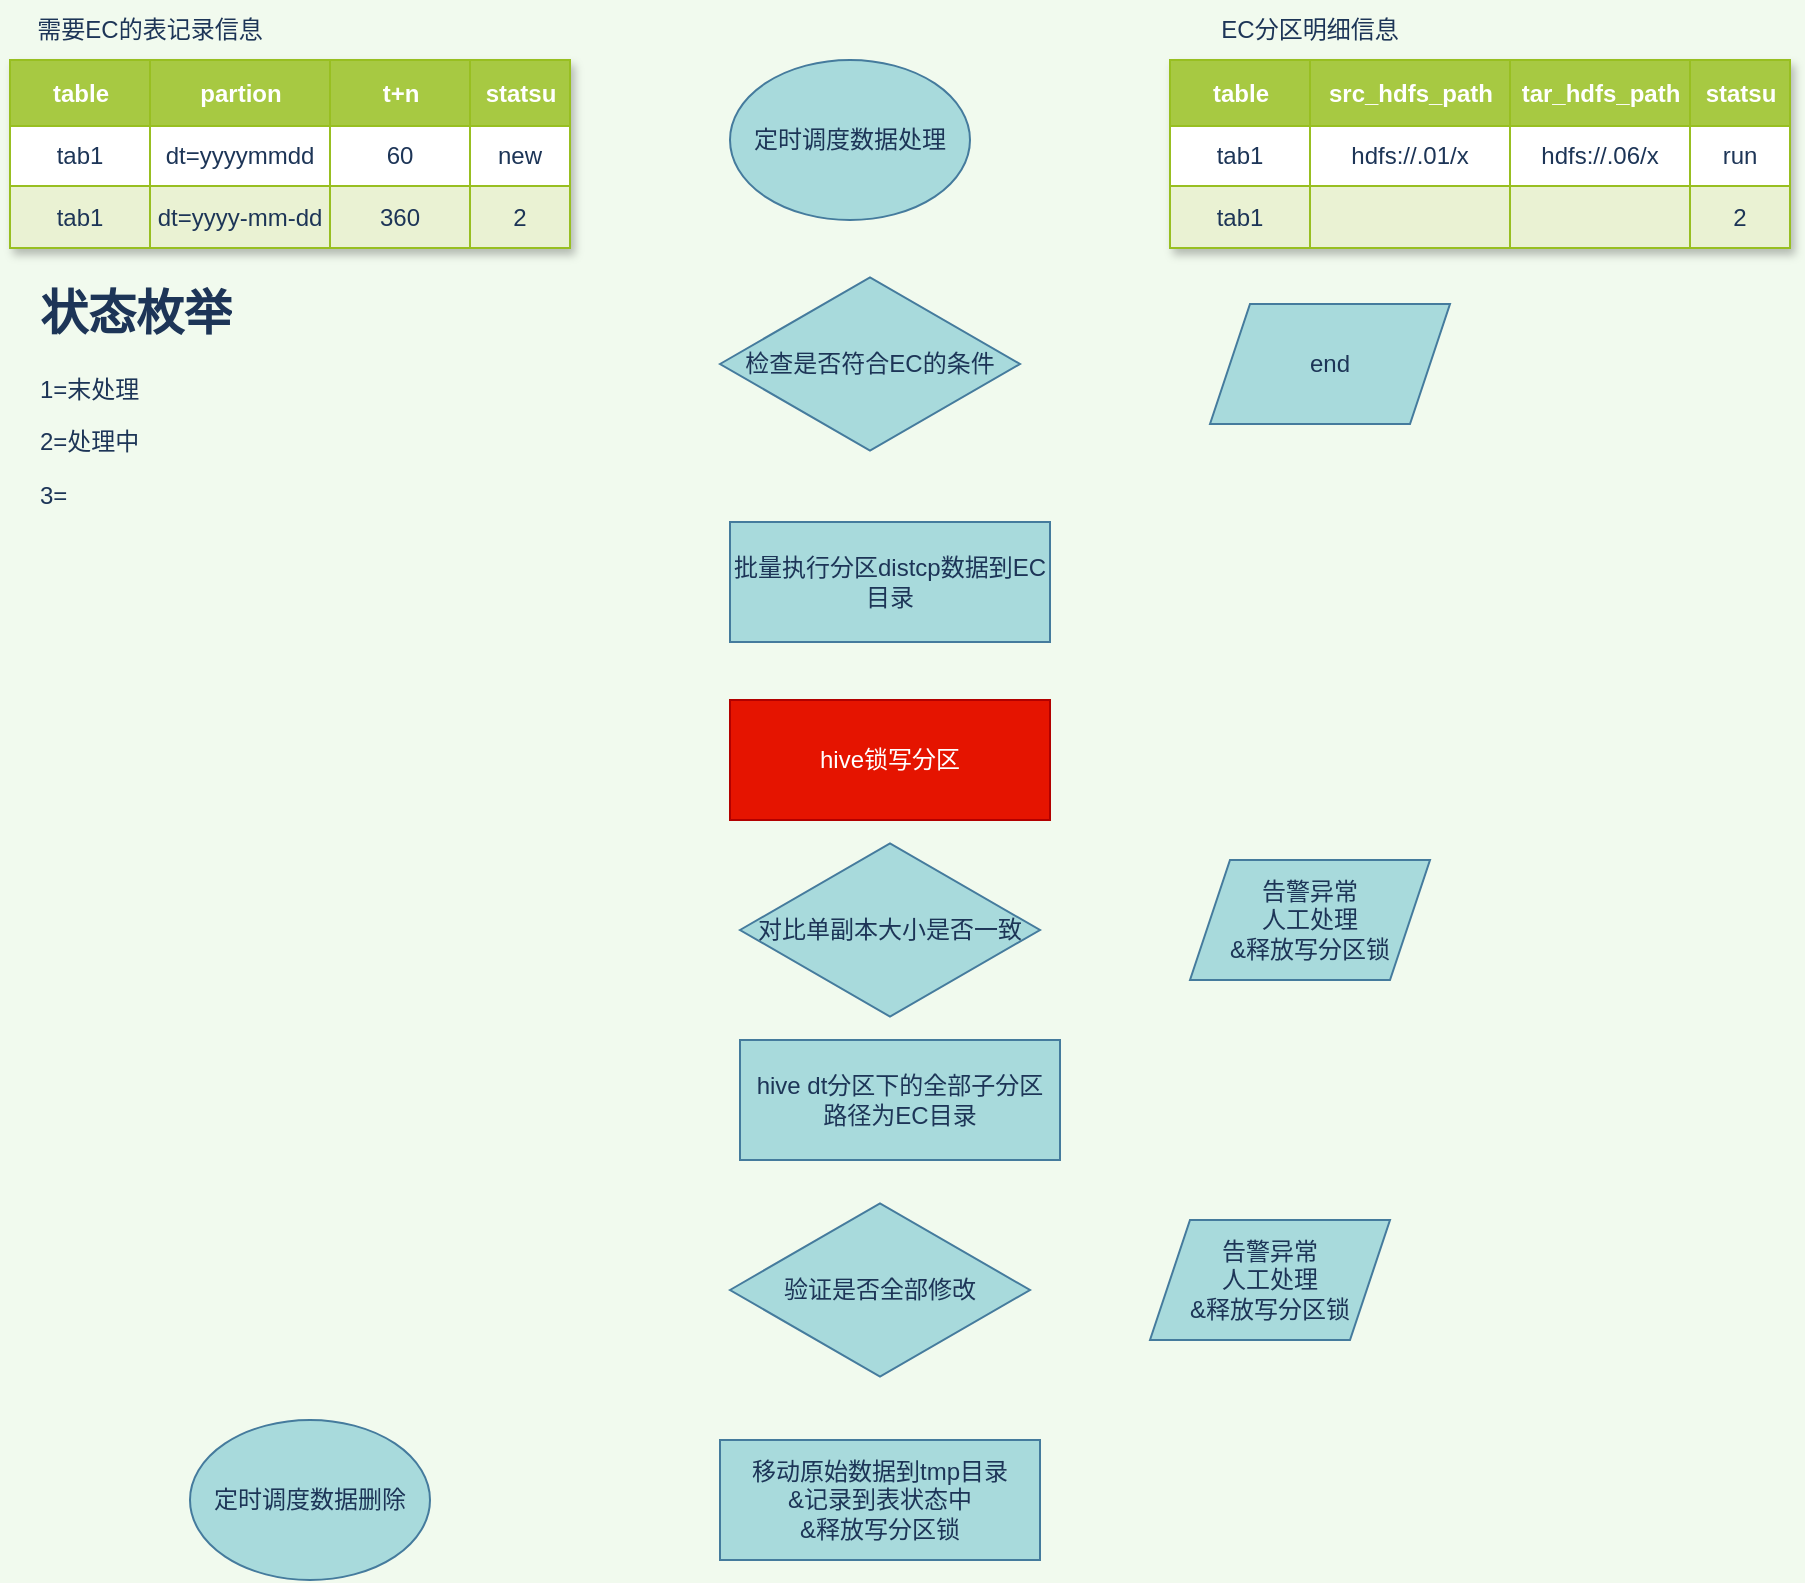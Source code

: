 <mxfile version="20.5.3" type="github">
  <diagram id="D24IE1dByPuJugEgtjd4" name="第 1 页">
    <mxGraphModel dx="2249" dy="762" grid="1" gridSize="10" guides="1" tooltips="1" connect="1" arrows="1" fold="1" page="1" pageScale="1" pageWidth="827" pageHeight="1169" background="#F1FAEE" math="0" shadow="0">
      <root>
        <mxCell id="0" />
        <mxCell id="1" parent="0" />
        <mxCell id="zYSROLiiu2QMpu62QoC--2" value="定时调度数据处理" style="ellipse;whiteSpace=wrap;html=1;fillColor=#A8DADC;strokeColor=#457B9D;fontColor=#1D3557;" vertex="1" parent="1">
          <mxGeometry x="240" y="80" width="120" height="80" as="geometry" />
        </mxCell>
        <mxCell id="zYSROLiiu2QMpu62QoC--3" value="批量执行分区distcp数据到EC目录" style="rounded=0;whiteSpace=wrap;html=1;fillColor=#A8DADC;strokeColor=#457B9D;fontColor=#1D3557;" vertex="1" parent="1">
          <mxGeometry x="240" y="311" width="160" height="60" as="geometry" />
        </mxCell>
        <mxCell id="zYSROLiiu2QMpu62QoC--17" value="检查是否符合EC的条件" style="html=1;whiteSpace=wrap;aspect=fixed;shape=isoRectangle;fillColor=#A8DADC;strokeColor=#457B9D;fontColor=#1D3557;" vertex="1" parent="1">
          <mxGeometry x="235" y="187" width="150" height="90" as="geometry" />
        </mxCell>
        <mxCell id="zYSROLiiu2QMpu62QoC--18" value="end" style="shape=parallelogram;perimeter=parallelogramPerimeter;whiteSpace=wrap;html=1;fixedSize=1;fillColor=#A8DADC;strokeColor=#457B9D;fontColor=#1D3557;" vertex="1" parent="1">
          <mxGeometry x="480" y="202" width="120" height="60" as="geometry" />
        </mxCell>
        <mxCell id="zYSROLiiu2QMpu62QoC--19" value="对比单副本大小是否一致" style="html=1;whiteSpace=wrap;aspect=fixed;shape=isoRectangle;fillColor=#A8DADC;strokeColor=#457B9D;fontColor=#1D3557;" vertex="1" parent="1">
          <mxGeometry x="245" y="470" width="150" height="90" as="geometry" />
        </mxCell>
        <mxCell id="zYSROLiiu2QMpu62QoC--20" value="hive dt分区下的全部子分区&lt;br&gt;路径为EC目录" style="rounded=0;whiteSpace=wrap;html=1;fillColor=#A8DADC;strokeColor=#457B9D;fontColor=#1D3557;" vertex="1" parent="1">
          <mxGeometry x="245" y="570" width="160" height="60" as="geometry" />
        </mxCell>
        <mxCell id="zYSROLiiu2QMpu62QoC--21" value="告警异常&lt;br&gt;人工处理&lt;br&gt;&amp;amp;释放写分区锁" style="shape=parallelogram;perimeter=parallelogramPerimeter;whiteSpace=wrap;html=1;fixedSize=1;fillColor=#A8DADC;strokeColor=#457B9D;fontColor=#1D3557;" vertex="1" parent="1">
          <mxGeometry x="470" y="480" width="120" height="60" as="geometry" />
        </mxCell>
        <mxCell id="zYSROLiiu2QMpu62QoC--22" value="验证是否全部修改" style="html=1;whiteSpace=wrap;aspect=fixed;shape=isoRectangle;fillColor=#A8DADC;strokeColor=#457B9D;fontColor=#1D3557;" vertex="1" parent="1">
          <mxGeometry x="240" y="650" width="150" height="90" as="geometry" />
        </mxCell>
        <mxCell id="zYSROLiiu2QMpu62QoC--23" value="告警异常&lt;br&gt;人工处理&lt;br&gt;&amp;amp;释放写分区锁" style="shape=parallelogram;perimeter=parallelogramPerimeter;whiteSpace=wrap;html=1;fixedSize=1;fillColor=#A8DADC;strokeColor=#457B9D;fontColor=#1D3557;" vertex="1" parent="1">
          <mxGeometry x="450" y="660" width="120" height="60" as="geometry" />
        </mxCell>
        <mxCell id="zYSROLiiu2QMpu62QoC--25" value="移动原始数据到tmp目录&lt;br&gt;&amp;amp;记录到表状态中&lt;br&gt;&amp;amp;释放写分区锁" style="rounded=0;whiteSpace=wrap;html=1;fillColor=#A8DADC;strokeColor=#457B9D;fontColor=#1D3557;" vertex="1" parent="1">
          <mxGeometry x="235" y="770" width="160" height="60" as="geometry" />
        </mxCell>
        <mxCell id="zYSROLiiu2QMpu62QoC--26" value="定时调度数据删除" style="ellipse;whiteSpace=wrap;html=1;fillColor=#A8DADC;strokeColor=#457B9D;fontColor=#1D3557;" vertex="1" parent="1">
          <mxGeometry x="-30" y="760" width="120" height="80" as="geometry" />
        </mxCell>
        <mxCell id="zYSROLiiu2QMpu62QoC--30" value="Assets" style="childLayout=tableLayout;recursiveResize=0;strokeColor=#98bf21;fillColor=#A7C942;shadow=1;fontColor=#1D3557;" vertex="1" parent="1">
          <mxGeometry x="-120" y="80" width="280" height="94" as="geometry" />
        </mxCell>
        <mxCell id="zYSROLiiu2QMpu62QoC--31" style="shape=tableRow;horizontal=0;startSize=0;swimlaneHead=0;swimlaneBody=0;top=0;left=0;bottom=0;right=0;dropTarget=0;collapsible=0;recursiveResize=0;expand=0;fontStyle=0;strokeColor=inherit;fillColor=#ffffff;fontColor=#1D3557;" vertex="1" parent="zYSROLiiu2QMpu62QoC--30">
          <mxGeometry width="280" height="33" as="geometry" />
        </mxCell>
        <mxCell id="zYSROLiiu2QMpu62QoC--32" value="table" style="connectable=0;recursiveResize=0;strokeColor=inherit;fillColor=#A7C942;align=center;fontStyle=1;fontColor=#FFFFFF;html=1;" vertex="1" parent="zYSROLiiu2QMpu62QoC--31">
          <mxGeometry width="70" height="33" as="geometry">
            <mxRectangle width="70" height="33" as="alternateBounds" />
          </mxGeometry>
        </mxCell>
        <mxCell id="zYSROLiiu2QMpu62QoC--33" value="partion" style="connectable=0;recursiveResize=0;strokeColor=inherit;fillColor=#A7C942;align=center;fontStyle=1;fontColor=#FFFFFF;html=1;" vertex="1" parent="zYSROLiiu2QMpu62QoC--31">
          <mxGeometry x="70" width="90" height="33" as="geometry">
            <mxRectangle width="90" height="33" as="alternateBounds" />
          </mxGeometry>
        </mxCell>
        <mxCell id="zYSROLiiu2QMpu62QoC--34" value="t+n" style="connectable=0;recursiveResize=0;strokeColor=inherit;fillColor=#A7C942;align=center;fontStyle=1;fontColor=#FFFFFF;html=1;" vertex="1" parent="zYSROLiiu2QMpu62QoC--31">
          <mxGeometry x="160" width="70" height="33" as="geometry">
            <mxRectangle width="70" height="33" as="alternateBounds" />
          </mxGeometry>
        </mxCell>
        <mxCell id="zYSROLiiu2QMpu62QoC--52" value="statsu" style="connectable=0;recursiveResize=0;strokeColor=inherit;fillColor=#A7C942;align=center;fontStyle=1;fontColor=#FFFFFF;html=1;" vertex="1" parent="zYSROLiiu2QMpu62QoC--31">
          <mxGeometry x="230" width="50" height="33" as="geometry">
            <mxRectangle width="50" height="33" as="alternateBounds" />
          </mxGeometry>
        </mxCell>
        <mxCell id="zYSROLiiu2QMpu62QoC--35" value="" style="shape=tableRow;horizontal=0;startSize=0;swimlaneHead=0;swimlaneBody=0;top=0;left=0;bottom=0;right=0;dropTarget=0;collapsible=0;recursiveResize=0;expand=0;fontStyle=0;strokeColor=inherit;fillColor=#ffffff;fontColor=#1D3557;" vertex="1" parent="zYSROLiiu2QMpu62QoC--30">
          <mxGeometry y="33" width="280" height="30" as="geometry" />
        </mxCell>
        <mxCell id="zYSROLiiu2QMpu62QoC--36" value="tab1" style="connectable=0;recursiveResize=0;strokeColor=inherit;fillColor=inherit;align=center;whiteSpace=wrap;html=1;fontColor=#1D3557;" vertex="1" parent="zYSROLiiu2QMpu62QoC--35">
          <mxGeometry width="70" height="30" as="geometry">
            <mxRectangle width="70" height="30" as="alternateBounds" />
          </mxGeometry>
        </mxCell>
        <mxCell id="zYSROLiiu2QMpu62QoC--37" value="dt=yyyymmdd" style="connectable=0;recursiveResize=0;strokeColor=inherit;fillColor=inherit;align=center;whiteSpace=wrap;html=1;fontColor=#1D3557;" vertex="1" parent="zYSROLiiu2QMpu62QoC--35">
          <mxGeometry x="70" width="90" height="30" as="geometry">
            <mxRectangle width="90" height="30" as="alternateBounds" />
          </mxGeometry>
        </mxCell>
        <mxCell id="zYSROLiiu2QMpu62QoC--38" value="60" style="connectable=0;recursiveResize=0;strokeColor=inherit;fillColor=inherit;align=center;whiteSpace=wrap;html=1;fontColor=#1D3557;" vertex="1" parent="zYSROLiiu2QMpu62QoC--35">
          <mxGeometry x="160" width="70" height="30" as="geometry">
            <mxRectangle width="70" height="30" as="alternateBounds" />
          </mxGeometry>
        </mxCell>
        <mxCell id="zYSROLiiu2QMpu62QoC--53" value="new" style="connectable=0;recursiveResize=0;strokeColor=inherit;fillColor=inherit;align=center;whiteSpace=wrap;html=1;fontColor=#1D3557;" vertex="1" parent="zYSROLiiu2QMpu62QoC--35">
          <mxGeometry x="230" width="50" height="30" as="geometry">
            <mxRectangle width="50" height="30" as="alternateBounds" />
          </mxGeometry>
        </mxCell>
        <mxCell id="zYSROLiiu2QMpu62QoC--39" value="" style="shape=tableRow;horizontal=0;startSize=0;swimlaneHead=0;swimlaneBody=0;top=0;left=0;bottom=0;right=0;dropTarget=0;collapsible=0;recursiveResize=0;expand=0;fontStyle=1;strokeColor=inherit;fillColor=#EAF2D3;fontColor=#1D3557;" vertex="1" parent="zYSROLiiu2QMpu62QoC--30">
          <mxGeometry y="63" width="280" height="31" as="geometry" />
        </mxCell>
        <mxCell id="zYSROLiiu2QMpu62QoC--40" value="tab1" style="connectable=0;recursiveResize=0;strokeColor=inherit;fillColor=inherit;whiteSpace=wrap;html=1;fontColor=#1D3557;" vertex="1" parent="zYSROLiiu2QMpu62QoC--39">
          <mxGeometry width="70" height="31" as="geometry">
            <mxRectangle width="70" height="31" as="alternateBounds" />
          </mxGeometry>
        </mxCell>
        <mxCell id="zYSROLiiu2QMpu62QoC--41" value="dt=yyyy-mm-dd" style="connectable=0;recursiveResize=0;strokeColor=inherit;fillColor=inherit;whiteSpace=wrap;html=1;fontColor=#1D3557;" vertex="1" parent="zYSROLiiu2QMpu62QoC--39">
          <mxGeometry x="70" width="90" height="31" as="geometry">
            <mxRectangle width="90" height="31" as="alternateBounds" />
          </mxGeometry>
        </mxCell>
        <mxCell id="zYSROLiiu2QMpu62QoC--42" value="360" style="connectable=0;recursiveResize=0;strokeColor=inherit;fillColor=inherit;whiteSpace=wrap;html=1;fontColor=#1D3557;" vertex="1" parent="zYSROLiiu2QMpu62QoC--39">
          <mxGeometry x="160" width="70" height="31" as="geometry">
            <mxRectangle width="70" height="31" as="alternateBounds" />
          </mxGeometry>
        </mxCell>
        <mxCell id="zYSROLiiu2QMpu62QoC--54" value="2" style="connectable=0;recursiveResize=0;strokeColor=inherit;fillColor=inherit;whiteSpace=wrap;html=1;fontColor=#1D3557;" vertex="1" parent="zYSROLiiu2QMpu62QoC--39">
          <mxGeometry x="230" width="50" height="31" as="geometry">
            <mxRectangle width="50" height="31" as="alternateBounds" />
          </mxGeometry>
        </mxCell>
        <mxCell id="zYSROLiiu2QMpu62QoC--55" value="&lt;h1&gt;状态枚举&lt;/h1&gt;&lt;p&gt;1=末处理&lt;/p&gt;&lt;p&gt;2=处理中&lt;br&gt;&lt;/p&gt;&lt;p&gt;3=&lt;/p&gt;" style="text;html=1;strokeColor=none;fillColor=none;spacing=5;spacingTop=-20;whiteSpace=wrap;overflow=hidden;rounded=0;fontColor=#1D3557;" vertex="1" parent="1">
          <mxGeometry x="-110" y="187" width="190" height="120" as="geometry" />
        </mxCell>
        <mxCell id="zYSROLiiu2QMpu62QoC--56" value="Assets" style="childLayout=tableLayout;recursiveResize=0;strokeColor=#98bf21;fillColor=#A7C942;shadow=1;fontColor=#1D3557;" vertex="1" parent="1">
          <mxGeometry x="460" y="80" width="310" height="94" as="geometry" />
        </mxCell>
        <mxCell id="zYSROLiiu2QMpu62QoC--57" style="shape=tableRow;horizontal=0;startSize=0;swimlaneHead=0;swimlaneBody=0;top=0;left=0;bottom=0;right=0;dropTarget=0;collapsible=0;recursiveResize=0;expand=0;fontStyle=0;strokeColor=inherit;fillColor=#ffffff;fontColor=#1D3557;" vertex="1" parent="zYSROLiiu2QMpu62QoC--56">
          <mxGeometry width="310" height="33" as="geometry" />
        </mxCell>
        <mxCell id="zYSROLiiu2QMpu62QoC--58" value="table" style="connectable=0;recursiveResize=0;strokeColor=inherit;fillColor=#A7C942;align=center;fontStyle=1;fontColor=#FFFFFF;html=1;" vertex="1" parent="zYSROLiiu2QMpu62QoC--57">
          <mxGeometry width="70" height="33" as="geometry">
            <mxRectangle width="70" height="33" as="alternateBounds" />
          </mxGeometry>
        </mxCell>
        <mxCell id="zYSROLiiu2QMpu62QoC--59" value="src_hdfs_path" style="connectable=0;recursiveResize=0;strokeColor=inherit;fillColor=#A7C942;align=center;fontStyle=1;fontColor=#FFFFFF;html=1;" vertex="1" parent="zYSROLiiu2QMpu62QoC--57">
          <mxGeometry x="70" width="100" height="33" as="geometry">
            <mxRectangle width="100" height="33" as="alternateBounds" />
          </mxGeometry>
        </mxCell>
        <mxCell id="zYSROLiiu2QMpu62QoC--60" value="tar_hdfs_path" style="connectable=0;recursiveResize=0;strokeColor=inherit;fillColor=#A7C942;align=center;fontStyle=1;fontColor=#FFFFFF;html=1;" vertex="1" parent="zYSROLiiu2QMpu62QoC--57">
          <mxGeometry x="170" width="90" height="33" as="geometry">
            <mxRectangle width="90" height="33" as="alternateBounds" />
          </mxGeometry>
        </mxCell>
        <mxCell id="zYSROLiiu2QMpu62QoC--61" value="statsu" style="connectable=0;recursiveResize=0;strokeColor=inherit;fillColor=#A7C942;align=center;fontStyle=1;fontColor=#FFFFFF;html=1;" vertex="1" parent="zYSROLiiu2QMpu62QoC--57">
          <mxGeometry x="260" width="50" height="33" as="geometry">
            <mxRectangle width="50" height="33" as="alternateBounds" />
          </mxGeometry>
        </mxCell>
        <mxCell id="zYSROLiiu2QMpu62QoC--62" value="" style="shape=tableRow;horizontal=0;startSize=0;swimlaneHead=0;swimlaneBody=0;top=0;left=0;bottom=0;right=0;dropTarget=0;collapsible=0;recursiveResize=0;expand=0;fontStyle=0;strokeColor=inherit;fillColor=#ffffff;fontColor=#1D3557;" vertex="1" parent="zYSROLiiu2QMpu62QoC--56">
          <mxGeometry y="33" width="310" height="30" as="geometry" />
        </mxCell>
        <mxCell id="zYSROLiiu2QMpu62QoC--63" value="tab1" style="connectable=0;recursiveResize=0;strokeColor=inherit;fillColor=inherit;align=center;whiteSpace=wrap;html=1;fontColor=#1D3557;" vertex="1" parent="zYSROLiiu2QMpu62QoC--62">
          <mxGeometry width="70" height="30" as="geometry">
            <mxRectangle width="70" height="30" as="alternateBounds" />
          </mxGeometry>
        </mxCell>
        <mxCell id="zYSROLiiu2QMpu62QoC--64" value="hdfs://.01/x" style="connectable=0;recursiveResize=0;strokeColor=inherit;fillColor=inherit;align=center;whiteSpace=wrap;html=1;fontColor=#1D3557;" vertex="1" parent="zYSROLiiu2QMpu62QoC--62">
          <mxGeometry x="70" width="100" height="30" as="geometry">
            <mxRectangle width="100" height="30" as="alternateBounds" />
          </mxGeometry>
        </mxCell>
        <mxCell id="zYSROLiiu2QMpu62QoC--65" value="hdfs://.06/x" style="connectable=0;recursiveResize=0;strokeColor=inherit;fillColor=inherit;align=center;whiteSpace=wrap;html=1;fontColor=#1D3557;" vertex="1" parent="zYSROLiiu2QMpu62QoC--62">
          <mxGeometry x="170" width="90" height="30" as="geometry">
            <mxRectangle width="90" height="30" as="alternateBounds" />
          </mxGeometry>
        </mxCell>
        <mxCell id="zYSROLiiu2QMpu62QoC--66" value="run" style="connectable=0;recursiveResize=0;strokeColor=inherit;fillColor=inherit;align=center;whiteSpace=wrap;html=1;fontColor=#1D3557;" vertex="1" parent="zYSROLiiu2QMpu62QoC--62">
          <mxGeometry x="260" width="50" height="30" as="geometry">
            <mxRectangle width="50" height="30" as="alternateBounds" />
          </mxGeometry>
        </mxCell>
        <mxCell id="zYSROLiiu2QMpu62QoC--67" value="" style="shape=tableRow;horizontal=0;startSize=0;swimlaneHead=0;swimlaneBody=0;top=0;left=0;bottom=0;right=0;dropTarget=0;collapsible=0;recursiveResize=0;expand=0;fontStyle=1;strokeColor=inherit;fillColor=#EAF2D3;fontColor=#1D3557;" vertex="1" parent="zYSROLiiu2QMpu62QoC--56">
          <mxGeometry y="63" width="310" height="31" as="geometry" />
        </mxCell>
        <mxCell id="zYSROLiiu2QMpu62QoC--68" value="tab1" style="connectable=0;recursiveResize=0;strokeColor=inherit;fillColor=inherit;whiteSpace=wrap;html=1;fontColor=#1D3557;" vertex="1" parent="zYSROLiiu2QMpu62QoC--67">
          <mxGeometry width="70" height="31" as="geometry">
            <mxRectangle width="70" height="31" as="alternateBounds" />
          </mxGeometry>
        </mxCell>
        <mxCell id="zYSROLiiu2QMpu62QoC--69" value="" style="connectable=0;recursiveResize=0;strokeColor=inherit;fillColor=inherit;whiteSpace=wrap;html=1;fontColor=#1D3557;" vertex="1" parent="zYSROLiiu2QMpu62QoC--67">
          <mxGeometry x="70" width="100" height="31" as="geometry">
            <mxRectangle width="100" height="31" as="alternateBounds" />
          </mxGeometry>
        </mxCell>
        <mxCell id="zYSROLiiu2QMpu62QoC--70" value="" style="connectable=0;recursiveResize=0;strokeColor=inherit;fillColor=inherit;whiteSpace=wrap;html=1;fontColor=#1D3557;" vertex="1" parent="zYSROLiiu2QMpu62QoC--67">
          <mxGeometry x="170" width="90" height="31" as="geometry">
            <mxRectangle width="90" height="31" as="alternateBounds" />
          </mxGeometry>
        </mxCell>
        <mxCell id="zYSROLiiu2QMpu62QoC--71" value="2" style="connectable=0;recursiveResize=0;strokeColor=inherit;fillColor=inherit;whiteSpace=wrap;html=1;fontColor=#1D3557;" vertex="1" parent="zYSROLiiu2QMpu62QoC--67">
          <mxGeometry x="260" width="50" height="31" as="geometry">
            <mxRectangle width="50" height="31" as="alternateBounds" />
          </mxGeometry>
        </mxCell>
        <mxCell id="zYSROLiiu2QMpu62QoC--72" value="需要EC的表记录信息" style="text;html=1;strokeColor=none;fillColor=none;align=center;verticalAlign=middle;whiteSpace=wrap;rounded=0;fontColor=#1D3557;" vertex="1" parent="1">
          <mxGeometry x="-120" y="50" width="140" height="30" as="geometry" />
        </mxCell>
        <mxCell id="zYSROLiiu2QMpu62QoC--73" value="EC分区明细信息" style="text;html=1;strokeColor=none;fillColor=none;align=center;verticalAlign=middle;whiteSpace=wrap;rounded=0;fontColor=#1D3557;" vertex="1" parent="1">
          <mxGeometry x="460" y="50" width="140" height="30" as="geometry" />
        </mxCell>
        <mxCell id="zYSROLiiu2QMpu62QoC--77" value="hive锁写分区" style="rounded=0;whiteSpace=wrap;html=1;fillColor=#e51400;strokeColor=#B20000;fontColor=#ffffff;" vertex="1" parent="1">
          <mxGeometry x="240" y="400" width="160" height="60" as="geometry" />
        </mxCell>
      </root>
    </mxGraphModel>
  </diagram>
</mxfile>
